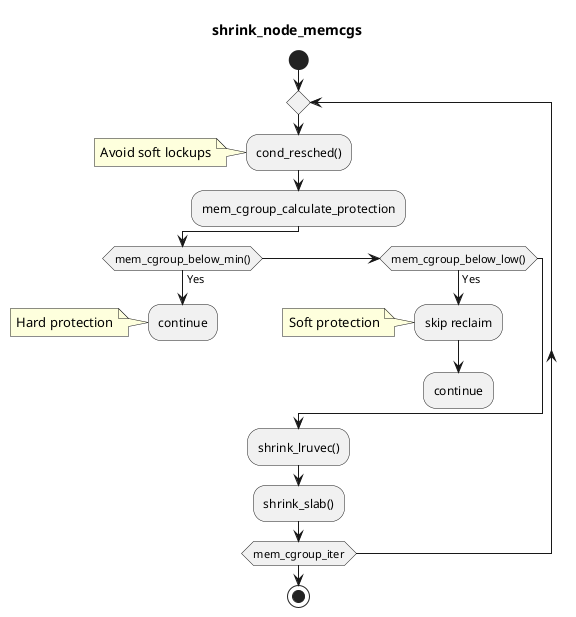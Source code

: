 @startuml
title shrink_node_memcgs

start
repeat
:cond_resched();
note left:Avoid soft lockups
:mem_cgroup_calculate_protection;
if (mem_cgroup_below_min()) then (Yes)
    :continue;
    detach
note left:Hard protection
elseif (mem_cgroup_below_low()) then (Yes)
    :skip reclaim;
note left:Soft protection
    :continue;
    detach
endif
:shrink_lruvec();
:shrink_slab();
repeat while (mem_cgroup_iter)

stop

@enduml